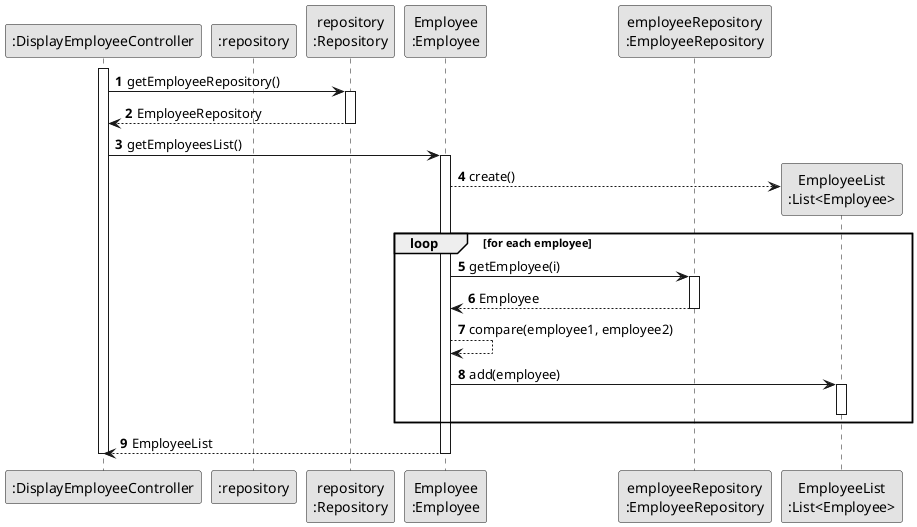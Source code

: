 @startuml
skinparam monochrome true
skinparam packageStyle rectangle
skinparam shadowing false

autonumber

'hide footbox
participant ":DisplayEmployeeController" as DisplayEmployeeController
participant ":repository" as RepositorySingleton
participant "repository\n:Repository" as repository
participant "Employee\n:Employee" as Employee
participant "employeeRepository\n:EmployeeRepository" as EmployeeRepository
participant "EmployeeList\n:List<Employee>" as EmployeeList

    activate DisplayEmployeeController

                DisplayEmployeeController -> repository : getEmployeeRepository()
                    activate repository

                        repository --> DisplayEmployeeController : EmployeeRepository
                    deactivate repository

                DisplayEmployeeController -> Employee : getEmployeesList()
                activate Employee

                create EmployeeList
                Employee --> EmployeeList** : create()

                    loop for each employee

                        Employee -> EmployeeRepository : getEmployee(i)
                        activate EmployeeRepository
                        EmployeeRepository --> Employee : Employee
                        deactivate EmployeeRepository
                        Employee --> Employee : compare(employee1, employee2)
                        Employee -> EmployeeList : add(employee)
                        activate EmployeeList
                        deactivate EmployeeList

                    end

                Employee --> DisplayEmployeeController : EmployeeList
                deactivate Employee
deactivate DisplayEmployeeController
@enduml